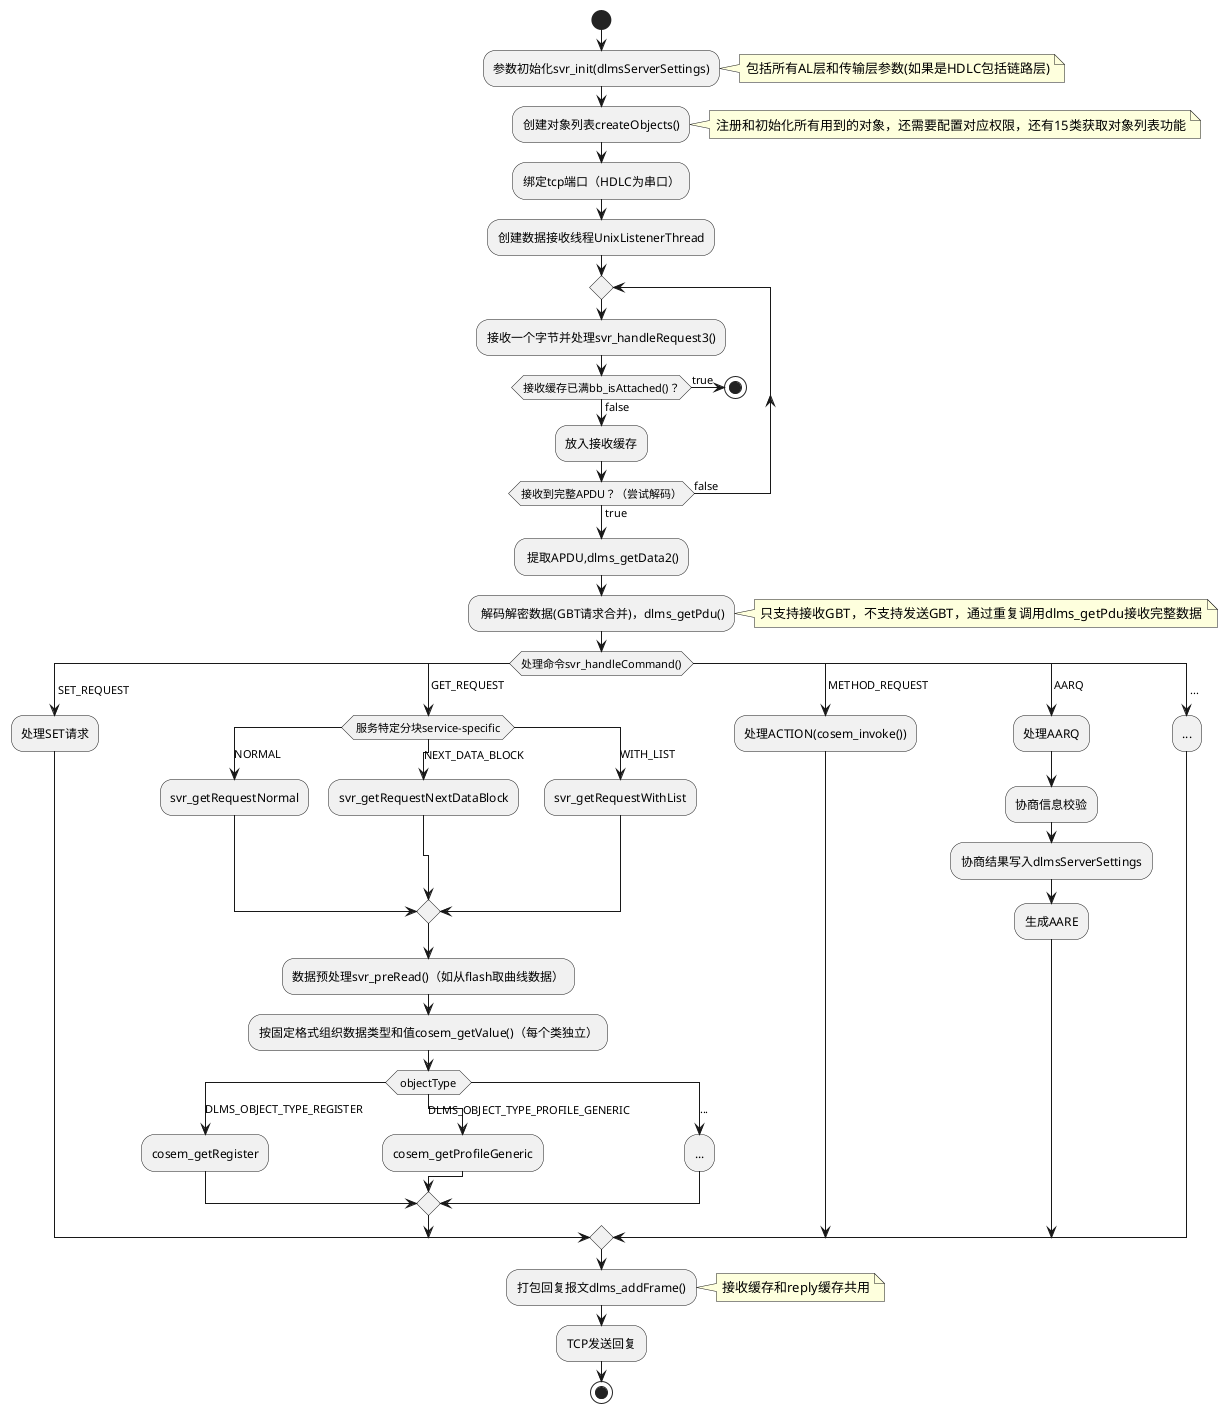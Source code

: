 @startuml guruxdlms活动图

start
:参数初始化svr_init(dlmsServerSettings);
note right:包括所有AL层和传输层参数(如果是HDLC包括链路层)
:创建对象列表createObjects();
note right:注册和初始化所有用到的对象，还需要配置对应权限，还有15类获取对象列表功能
:绑定tcp端口（HDLC为串口）;
:创建数据接收线程UnixListenerThread;
repeat
  :接收一个字节并处理svr_handleRequest3();
  if (接收缓存已满bb_isAttached()？) then (true)
    stop
  else (false)
    :放入接收缓存;
  endif
repeat while (接收到完整APDU？（尝试解码）) is (false) not (true)
: 提取APDU,dlms_getData2();
: 解码解密数据(GBT请求合并)，dlms_getPdu();
note right:只支持接收GBT，不支持发送GBT，通过重复调用dlms_getPdu接收完整数据
switch (处理命令svr_handleCommand())
case ( SET_REQUEST )
  :处理SET请求;
case ( GET_REQUEST )
  switch ( 服务特定分块service-specific )
  case (NORMAL)
    :svr_getRequestNormal;
  case (NEXT_DATA_BLOCK)
    :svr_getRequestNextDataBlock;
  case (WITH_LIST)
    :svr_getRequestWithList;
  endswitch
  :数据预处理svr_preRead()（如从flash取曲线数据）;
  :按固定格式组织数据类型和值cosem_getValue()（每个类独立）;
  switch ( objectType )
  case (DLMS_OBJECT_TYPE_REGISTER)
    :cosem_getRegister;
  case (DLMS_OBJECT_TYPE_PROFILE_GENERIC)
    :cosem_getProfileGeneric;
  case (...)
    :...;
  endswitch
case ( METHOD_REQUEST )
  :处理ACTION(cosem_invoke());
case ( AARQ )
  :处理AARQ;
  :协商信息校验;
  :协商结果写入dlmsServerSettings;
  :生成AARE;
case ( ... )
  :...;
endswitch

:打包回复报文dlms_addFrame();
note right:接收缓存和reply缓存共用
:TCP发送回复;

stop

@enduml
